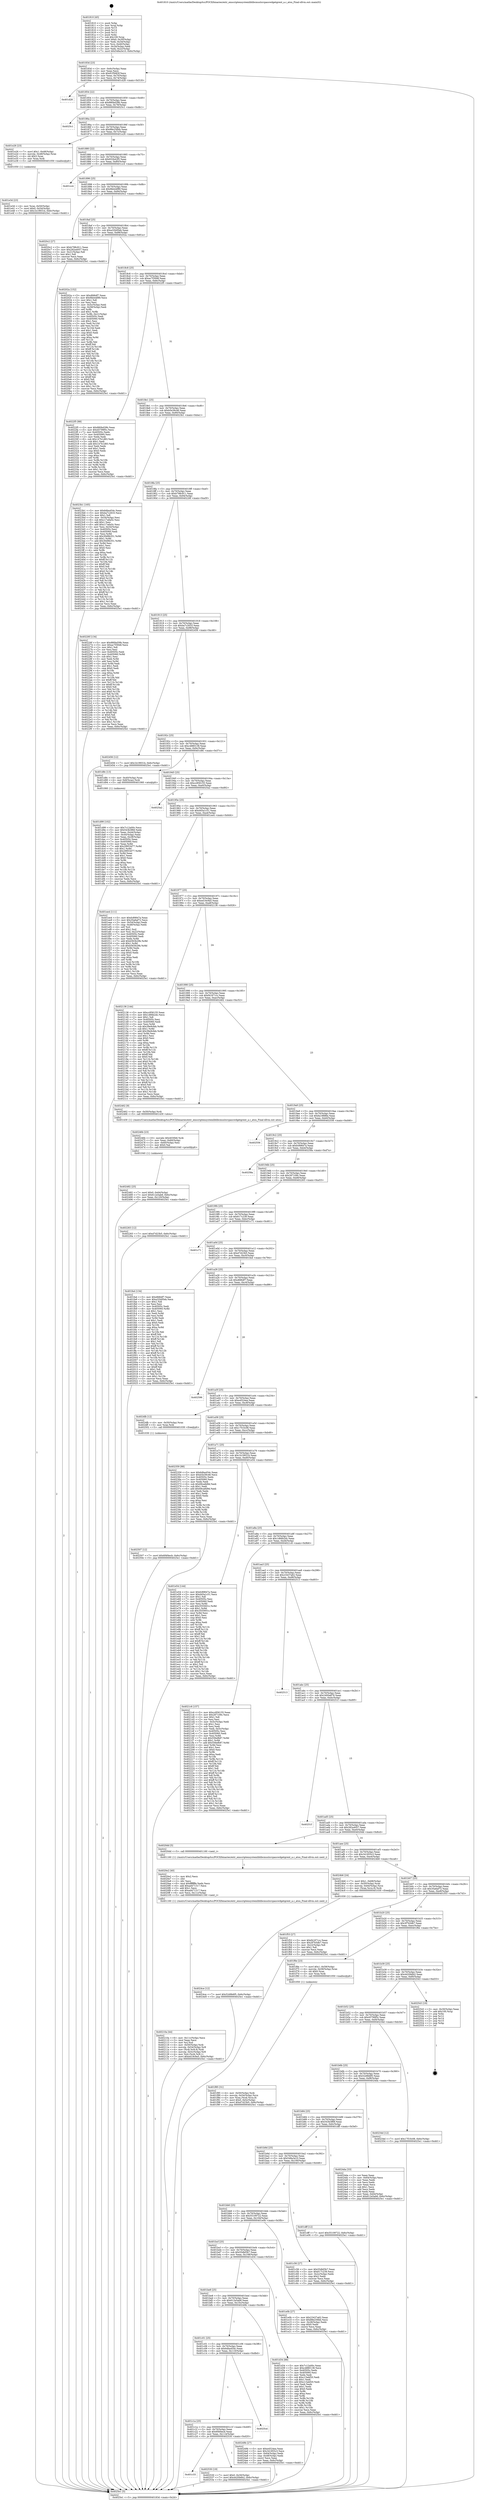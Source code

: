 digraph "0x401810" {
  label = "0x401810 (/mnt/c/Users/mathe/Desktop/tcc/POCII/binaries/extr_emscriptensystemliblibcmuslsrcpasswdgetgrent_a.c_atou_Final-ollvm.out::main(0))"
  labelloc = "t"
  node[shape=record]

  Entry [label="",width=0.3,height=0.3,shape=circle,fillcolor=black,style=filled]
  "0x40183d" [label="{
     0x40183d [23]\l
     | [instrs]\l
     &nbsp;&nbsp;0x40183d \<+3\>: mov -0x6c(%rbp),%eax\l
     &nbsp;&nbsp;0x401840 \<+2\>: mov %eax,%ecx\l
     &nbsp;&nbsp;0x401842 \<+6\>: sub $0x81f5683f,%ecx\l
     &nbsp;&nbsp;0x401848 \<+3\>: mov %eax,-0x70(%rbp)\l
     &nbsp;&nbsp;0x40184b \<+3\>: mov %ecx,-0x74(%rbp)\l
     &nbsp;&nbsp;0x40184e \<+6\>: je 0000000000401d28 \<main+0x518\>\l
  }"]
  "0x401d28" [label="{
     0x401d28\l
  }", style=dashed]
  "0x401854" [label="{
     0x401854 [22]\l
     | [instrs]\l
     &nbsp;&nbsp;0x401854 \<+5\>: jmp 0000000000401859 \<main+0x49\>\l
     &nbsp;&nbsp;0x401859 \<+3\>: mov -0x70(%rbp),%eax\l
     &nbsp;&nbsp;0x40185c \<+5\>: sub $0x880bd39b,%eax\l
     &nbsp;&nbsp;0x401861 \<+3\>: mov %eax,-0x78(%rbp)\l
     &nbsp;&nbsp;0x401864 \<+6\>: je 00000000004025c1 \<main+0xdb1\>\l
  }"]
  Exit [label="",width=0.3,height=0.3,shape=circle,fillcolor=black,style=filled,peripheries=2]
  "0x4025c1" [label="{
     0x4025c1\l
  }", style=dashed]
  "0x40186a" [label="{
     0x40186a [22]\l
     | [instrs]\l
     &nbsp;&nbsp;0x40186a \<+5\>: jmp 000000000040186f \<main+0x5f\>\l
     &nbsp;&nbsp;0x40186f \<+3\>: mov -0x70(%rbp),%eax\l
     &nbsp;&nbsp;0x401872 \<+5\>: sub $0x88e256bb,%eax\l
     &nbsp;&nbsp;0x401877 \<+3\>: mov %eax,-0x7c(%rbp)\l
     &nbsp;&nbsp;0x40187a \<+6\>: je 0000000000401e26 \<main+0x616\>\l
  }"]
  "0x401c33" [label="{
     0x401c33\l
  }", style=dashed]
  "0x401e26" [label="{
     0x401e26 [23]\l
     | [instrs]\l
     &nbsp;&nbsp;0x401e26 \<+7\>: movl $0x1,-0x48(%rbp)\l
     &nbsp;&nbsp;0x401e2d \<+4\>: movslq -0x48(%rbp),%rax\l
     &nbsp;&nbsp;0x401e31 \<+4\>: shl $0x3,%rax\l
     &nbsp;&nbsp;0x401e35 \<+3\>: mov %rax,%rdi\l
     &nbsp;&nbsp;0x401e38 \<+5\>: call 0000000000401050 \<malloc@plt\>\l
     | [calls]\l
     &nbsp;&nbsp;0x401050 \{1\} (unknown)\l
  }"]
  "0x401880" [label="{
     0x401880 [22]\l
     | [instrs]\l
     &nbsp;&nbsp;0x401880 \<+5\>: jmp 0000000000401885 \<main+0x75\>\l
     &nbsp;&nbsp;0x401885 \<+3\>: mov -0x70(%rbp),%eax\l
     &nbsp;&nbsp;0x401888 \<+5\>: sub $0x932b42f5,%eax\l
     &nbsp;&nbsp;0x40188d \<+3\>: mov %eax,-0x80(%rbp)\l
     &nbsp;&nbsp;0x401890 \<+6\>: je 0000000000401cc4 \<main+0x4b4\>\l
  }"]
  "0x402530" [label="{
     0x402530 [19]\l
     | [instrs]\l
     &nbsp;&nbsp;0x402530 \<+7\>: movl $0x0,-0x30(%rbp)\l
     &nbsp;&nbsp;0x402537 \<+7\>: movl $0x4420b6b2,-0x6c(%rbp)\l
     &nbsp;&nbsp;0x40253e \<+5\>: jmp 00000000004025e1 \<main+0xdd1\>\l
  }"]
  "0x401cc4" [label="{
     0x401cc4\l
  }", style=dashed]
  "0x401896" [label="{
     0x401896 [25]\l
     | [instrs]\l
     &nbsp;&nbsp;0x401896 \<+5\>: jmp 000000000040189b \<main+0x8b\>\l
     &nbsp;&nbsp;0x40189b \<+3\>: mov -0x70(%rbp),%eax\l
     &nbsp;&nbsp;0x40189e \<+5\>: sub $0x9bb44f89,%eax\l
     &nbsp;&nbsp;0x4018a3 \<+6\>: mov %eax,-0x84(%rbp)\l
     &nbsp;&nbsp;0x4018a9 \<+6\>: je 00000000004020c2 \<main+0x8b2\>\l
  }"]
  "0x401c1a" [label="{
     0x401c1a [25]\l
     | [instrs]\l
     &nbsp;&nbsp;0x401c1a \<+5\>: jmp 0000000000401c1f \<main+0x40f\>\l
     &nbsp;&nbsp;0x401c1f \<+3\>: mov -0x70(%rbp),%eax\l
     &nbsp;&nbsp;0x401c22 \<+5\>: sub $0x6f4f4ecb,%eax\l
     &nbsp;&nbsp;0x401c27 \<+6\>: mov %eax,-0x114(%rbp)\l
     &nbsp;&nbsp;0x401c2d \<+6\>: je 0000000000402530 \<main+0xd20\>\l
  }"]
  "0x4020c2" [label="{
     0x4020c2 [27]\l
     | [instrs]\l
     &nbsp;&nbsp;0x4020c2 \<+5\>: mov $0xb798c911,%eax\l
     &nbsp;&nbsp;0x4020c7 \<+5\>: mov $0x282a4057,%ecx\l
     &nbsp;&nbsp;0x4020cc \<+3\>: mov -0x21(%rbp),%dl\l
     &nbsp;&nbsp;0x4020cf \<+3\>: test $0x1,%dl\l
     &nbsp;&nbsp;0x4020d2 \<+3\>: cmovne %ecx,%eax\l
     &nbsp;&nbsp;0x4020d5 \<+3\>: mov %eax,-0x6c(%rbp)\l
     &nbsp;&nbsp;0x4020d8 \<+5\>: jmp 00000000004025e1 \<main+0xdd1\>\l
  }"]
  "0x4018af" [label="{
     0x4018af [25]\l
     | [instrs]\l
     &nbsp;&nbsp;0x4018af \<+5\>: jmp 00000000004018b4 \<main+0xa4\>\l
     &nbsp;&nbsp;0x4018b4 \<+3\>: mov -0x70(%rbp),%eax\l
     &nbsp;&nbsp;0x4018b7 \<+5\>: sub $0xa32b95eb,%eax\l
     &nbsp;&nbsp;0x4018bc \<+6\>: mov %eax,-0x88(%rbp)\l
     &nbsp;&nbsp;0x4018c2 \<+6\>: je 000000000040202a \<main+0x81a\>\l
  }"]
  "0x4025cd" [label="{
     0x4025cd\l
  }", style=dashed]
  "0x40202a" [label="{
     0x40202a [152]\l
     | [instrs]\l
     &nbsp;&nbsp;0x40202a \<+5\>: mov $0xdfd6df7,%eax\l
     &nbsp;&nbsp;0x40202f \<+5\>: mov $0x9bb44f89,%ecx\l
     &nbsp;&nbsp;0x402034 \<+2\>: mov $0x1,%dl\l
     &nbsp;&nbsp;0x402036 \<+2\>: xor %esi,%esi\l
     &nbsp;&nbsp;0x402038 \<+3\>: mov -0x5c(%rbp),%edi\l
     &nbsp;&nbsp;0x40203b \<+3\>: cmp -0x58(%rbp),%edi\l
     &nbsp;&nbsp;0x40203e \<+4\>: setl %r8b\l
     &nbsp;&nbsp;0x402042 \<+4\>: and $0x1,%r8b\l
     &nbsp;&nbsp;0x402046 \<+4\>: mov %r8b,-0x21(%rbp)\l
     &nbsp;&nbsp;0x40204a \<+7\>: mov 0x40505c,%edi\l
     &nbsp;&nbsp;0x402051 \<+8\>: mov 0x405060,%r9d\l
     &nbsp;&nbsp;0x402059 \<+3\>: sub $0x1,%esi\l
     &nbsp;&nbsp;0x40205c \<+3\>: mov %edi,%r10d\l
     &nbsp;&nbsp;0x40205f \<+3\>: add %esi,%r10d\l
     &nbsp;&nbsp;0x402062 \<+4\>: imul %r10d,%edi\l
     &nbsp;&nbsp;0x402066 \<+3\>: and $0x1,%edi\l
     &nbsp;&nbsp;0x402069 \<+3\>: cmp $0x0,%edi\l
     &nbsp;&nbsp;0x40206c \<+4\>: sete %r8b\l
     &nbsp;&nbsp;0x402070 \<+4\>: cmp $0xa,%r9d\l
     &nbsp;&nbsp;0x402074 \<+4\>: setl %r11b\l
     &nbsp;&nbsp;0x402078 \<+3\>: mov %r8b,%bl\l
     &nbsp;&nbsp;0x40207b \<+3\>: xor $0xff,%bl\l
     &nbsp;&nbsp;0x40207e \<+3\>: mov %r11b,%r14b\l
     &nbsp;&nbsp;0x402081 \<+4\>: xor $0xff,%r14b\l
     &nbsp;&nbsp;0x402085 \<+3\>: xor $0x0,%dl\l
     &nbsp;&nbsp;0x402088 \<+3\>: mov %bl,%r15b\l
     &nbsp;&nbsp;0x40208b \<+4\>: and $0x0,%r15b\l
     &nbsp;&nbsp;0x40208f \<+3\>: and %dl,%r8b\l
     &nbsp;&nbsp;0x402092 \<+3\>: mov %r14b,%r12b\l
     &nbsp;&nbsp;0x402095 \<+4\>: and $0x0,%r12b\l
     &nbsp;&nbsp;0x402099 \<+3\>: and %dl,%r11b\l
     &nbsp;&nbsp;0x40209c \<+3\>: or %r8b,%r15b\l
     &nbsp;&nbsp;0x40209f \<+3\>: or %r11b,%r12b\l
     &nbsp;&nbsp;0x4020a2 \<+3\>: xor %r12b,%r15b\l
     &nbsp;&nbsp;0x4020a5 \<+3\>: or %r14b,%bl\l
     &nbsp;&nbsp;0x4020a8 \<+3\>: xor $0xff,%bl\l
     &nbsp;&nbsp;0x4020ab \<+3\>: or $0x0,%dl\l
     &nbsp;&nbsp;0x4020ae \<+2\>: and %dl,%bl\l
     &nbsp;&nbsp;0x4020b0 \<+3\>: or %bl,%r15b\l
     &nbsp;&nbsp;0x4020b3 \<+4\>: test $0x1,%r15b\l
     &nbsp;&nbsp;0x4020b7 \<+3\>: cmovne %ecx,%eax\l
     &nbsp;&nbsp;0x4020ba \<+3\>: mov %eax,-0x6c(%rbp)\l
     &nbsp;&nbsp;0x4020bd \<+5\>: jmp 00000000004025e1 \<main+0xdd1\>\l
  }"]
  "0x4018c8" [label="{
     0x4018c8 [25]\l
     | [instrs]\l
     &nbsp;&nbsp;0x4018c8 \<+5\>: jmp 00000000004018cd \<main+0xbd\>\l
     &nbsp;&nbsp;0x4018cd \<+3\>: mov -0x70(%rbp),%eax\l
     &nbsp;&nbsp;0x4018d0 \<+5\>: sub $0xac7f3948,%eax\l
     &nbsp;&nbsp;0x4018d5 \<+6\>: mov %eax,-0x8c(%rbp)\l
     &nbsp;&nbsp;0x4018db \<+6\>: je 00000000004022f5 \<main+0xae5\>\l
  }"]
  "0x402507" [label="{
     0x402507 [12]\l
     | [instrs]\l
     &nbsp;&nbsp;0x402507 \<+7\>: movl $0x6f4f4ecb,-0x6c(%rbp)\l
     &nbsp;&nbsp;0x40250e \<+5\>: jmp 00000000004025e1 \<main+0xdd1\>\l
  }"]
  "0x4022f5" [label="{
     0x4022f5 [88]\l
     | [instrs]\l
     &nbsp;&nbsp;0x4022f5 \<+5\>: mov $0x880bd39b,%eax\l
     &nbsp;&nbsp;0x4022fa \<+5\>: mov $0x45799f5c,%ecx\l
     &nbsp;&nbsp;0x4022ff \<+7\>: mov 0x40505c,%edx\l
     &nbsp;&nbsp;0x402306 \<+7\>: mov 0x405060,%esi\l
     &nbsp;&nbsp;0x40230d \<+2\>: mov %edx,%edi\l
     &nbsp;&nbsp;0x40230f \<+6\>: sub $0x147b1d83,%edi\l
     &nbsp;&nbsp;0x402315 \<+3\>: sub $0x1,%edi\l
     &nbsp;&nbsp;0x402318 \<+6\>: add $0x147b1d83,%edi\l
     &nbsp;&nbsp;0x40231e \<+3\>: imul %edi,%edx\l
     &nbsp;&nbsp;0x402321 \<+3\>: and $0x1,%edx\l
     &nbsp;&nbsp;0x402324 \<+3\>: cmp $0x0,%edx\l
     &nbsp;&nbsp;0x402327 \<+4\>: sete %r8b\l
     &nbsp;&nbsp;0x40232b \<+3\>: cmp $0xa,%esi\l
     &nbsp;&nbsp;0x40232e \<+4\>: setl %r9b\l
     &nbsp;&nbsp;0x402332 \<+3\>: mov %r8b,%r10b\l
     &nbsp;&nbsp;0x402335 \<+3\>: and %r9b,%r10b\l
     &nbsp;&nbsp;0x402338 \<+3\>: xor %r9b,%r8b\l
     &nbsp;&nbsp;0x40233b \<+3\>: or %r8b,%r10b\l
     &nbsp;&nbsp;0x40233e \<+4\>: test $0x1,%r10b\l
     &nbsp;&nbsp;0x402342 \<+3\>: cmovne %ecx,%eax\l
     &nbsp;&nbsp;0x402345 \<+3\>: mov %eax,-0x6c(%rbp)\l
     &nbsp;&nbsp;0x402348 \<+5\>: jmp 00000000004025e1 \<main+0xdd1\>\l
  }"]
  "0x4018e1" [label="{
     0x4018e1 [25]\l
     | [instrs]\l
     &nbsp;&nbsp;0x4018e1 \<+5\>: jmp 00000000004018e6 \<main+0xd6\>\l
     &nbsp;&nbsp;0x4018e6 \<+3\>: mov -0x70(%rbp),%eax\l
     &nbsp;&nbsp;0x4018e9 \<+5\>: sub $0xb5e39c46,%eax\l
     &nbsp;&nbsp;0x4018ee \<+6\>: mov %eax,-0x90(%rbp)\l
     &nbsp;&nbsp;0x4018f4 \<+6\>: je 00000000004023b1 \<main+0xba1\>\l
  }"]
  "0x4024ce" [label="{
     0x4024ce [12]\l
     | [instrs]\l
     &nbsp;&nbsp;0x4024ce \<+7\>: movl $0x52d9b6f5,-0x6c(%rbp)\l
     &nbsp;&nbsp;0x4024d5 \<+5\>: jmp 00000000004025e1 \<main+0xdd1\>\l
  }"]
  "0x4023b1" [label="{
     0x4023b1 [165]\l
     | [instrs]\l
     &nbsp;&nbsp;0x4023b1 \<+5\>: mov $0x6dba454c,%eax\l
     &nbsp;&nbsp;0x4023b6 \<+5\>: mov $0xba7c2633,%ecx\l
     &nbsp;&nbsp;0x4023bb \<+2\>: mov $0x1,%dl\l
     &nbsp;&nbsp;0x4023bd \<+3\>: mov -0x54(%rbp),%esi\l
     &nbsp;&nbsp;0x4023c0 \<+6\>: sub $0xc17a6a5c,%esi\l
     &nbsp;&nbsp;0x4023c6 \<+3\>: add $0x1,%esi\l
     &nbsp;&nbsp;0x4023c9 \<+6\>: add $0xc17a6a5c,%esi\l
     &nbsp;&nbsp;0x4023cf \<+3\>: mov %esi,-0x54(%rbp)\l
     &nbsp;&nbsp;0x4023d2 \<+7\>: mov 0x40505c,%esi\l
     &nbsp;&nbsp;0x4023d9 \<+7\>: mov 0x405060,%edi\l
     &nbsp;&nbsp;0x4023e0 \<+3\>: mov %esi,%r8d\l
     &nbsp;&nbsp;0x4023e3 \<+7\>: sub $0x30d9b351,%r8d\l
     &nbsp;&nbsp;0x4023ea \<+4\>: sub $0x1,%r8d\l
     &nbsp;&nbsp;0x4023ee \<+7\>: add $0x30d9b351,%r8d\l
     &nbsp;&nbsp;0x4023f5 \<+4\>: imul %r8d,%esi\l
     &nbsp;&nbsp;0x4023f9 \<+3\>: and $0x1,%esi\l
     &nbsp;&nbsp;0x4023fc \<+3\>: cmp $0x0,%esi\l
     &nbsp;&nbsp;0x4023ff \<+4\>: sete %r9b\l
     &nbsp;&nbsp;0x402403 \<+3\>: cmp $0xa,%edi\l
     &nbsp;&nbsp;0x402406 \<+4\>: setl %r10b\l
     &nbsp;&nbsp;0x40240a \<+3\>: mov %r9b,%r11b\l
     &nbsp;&nbsp;0x40240d \<+4\>: xor $0xff,%r11b\l
     &nbsp;&nbsp;0x402411 \<+3\>: mov %r10b,%bl\l
     &nbsp;&nbsp;0x402414 \<+3\>: xor $0xff,%bl\l
     &nbsp;&nbsp;0x402417 \<+3\>: xor $0x0,%dl\l
     &nbsp;&nbsp;0x40241a \<+3\>: mov %r11b,%r14b\l
     &nbsp;&nbsp;0x40241d \<+4\>: and $0x0,%r14b\l
     &nbsp;&nbsp;0x402421 \<+3\>: and %dl,%r9b\l
     &nbsp;&nbsp;0x402424 \<+3\>: mov %bl,%r15b\l
     &nbsp;&nbsp;0x402427 \<+4\>: and $0x0,%r15b\l
     &nbsp;&nbsp;0x40242b \<+3\>: and %dl,%r10b\l
     &nbsp;&nbsp;0x40242e \<+3\>: or %r9b,%r14b\l
     &nbsp;&nbsp;0x402431 \<+3\>: or %r10b,%r15b\l
     &nbsp;&nbsp;0x402434 \<+3\>: xor %r15b,%r14b\l
     &nbsp;&nbsp;0x402437 \<+3\>: or %bl,%r11b\l
     &nbsp;&nbsp;0x40243a \<+4\>: xor $0xff,%r11b\l
     &nbsp;&nbsp;0x40243e \<+3\>: or $0x0,%dl\l
     &nbsp;&nbsp;0x402441 \<+3\>: and %dl,%r11b\l
     &nbsp;&nbsp;0x402444 \<+3\>: or %r11b,%r14b\l
     &nbsp;&nbsp;0x402447 \<+4\>: test $0x1,%r14b\l
     &nbsp;&nbsp;0x40244b \<+3\>: cmovne %ecx,%eax\l
     &nbsp;&nbsp;0x40244e \<+3\>: mov %eax,-0x6c(%rbp)\l
     &nbsp;&nbsp;0x402451 \<+5\>: jmp 00000000004025e1 \<main+0xdd1\>\l
  }"]
  "0x4018fa" [label="{
     0x4018fa [25]\l
     | [instrs]\l
     &nbsp;&nbsp;0x4018fa \<+5\>: jmp 00000000004018ff \<main+0xef\>\l
     &nbsp;&nbsp;0x4018ff \<+3\>: mov -0x70(%rbp),%eax\l
     &nbsp;&nbsp;0x401902 \<+5\>: sub $0xb798c911,%eax\l
     &nbsp;&nbsp;0x401907 \<+6\>: mov %eax,-0x94(%rbp)\l
     &nbsp;&nbsp;0x40190d \<+6\>: je 000000000040226f \<main+0xa5f\>\l
  }"]
  "0x401c01" [label="{
     0x401c01 [25]\l
     | [instrs]\l
     &nbsp;&nbsp;0x401c01 \<+5\>: jmp 0000000000401c06 \<main+0x3f6\>\l
     &nbsp;&nbsp;0x401c06 \<+3\>: mov -0x70(%rbp),%eax\l
     &nbsp;&nbsp;0x401c09 \<+5\>: sub $0x6dba454c,%eax\l
     &nbsp;&nbsp;0x401c0e \<+6\>: mov %eax,-0x110(%rbp)\l
     &nbsp;&nbsp;0x401c14 \<+6\>: je 00000000004025cd \<main+0xdbd\>\l
  }"]
  "0x40226f" [label="{
     0x40226f [134]\l
     | [instrs]\l
     &nbsp;&nbsp;0x40226f \<+5\>: mov $0x880bd39b,%eax\l
     &nbsp;&nbsp;0x402274 \<+5\>: mov $0xac7f3948,%ecx\l
     &nbsp;&nbsp;0x402279 \<+2\>: mov $0x1,%dl\l
     &nbsp;&nbsp;0x40227b \<+2\>: xor %esi,%esi\l
     &nbsp;&nbsp;0x40227d \<+7\>: mov 0x40505c,%edi\l
     &nbsp;&nbsp;0x402284 \<+8\>: mov 0x405060,%r8d\l
     &nbsp;&nbsp;0x40228c \<+3\>: sub $0x1,%esi\l
     &nbsp;&nbsp;0x40228f \<+3\>: mov %edi,%r9d\l
     &nbsp;&nbsp;0x402292 \<+3\>: add %esi,%r9d\l
     &nbsp;&nbsp;0x402295 \<+4\>: imul %r9d,%edi\l
     &nbsp;&nbsp;0x402299 \<+3\>: and $0x1,%edi\l
     &nbsp;&nbsp;0x40229c \<+3\>: cmp $0x0,%edi\l
     &nbsp;&nbsp;0x40229f \<+4\>: sete %r10b\l
     &nbsp;&nbsp;0x4022a3 \<+4\>: cmp $0xa,%r8d\l
     &nbsp;&nbsp;0x4022a7 \<+4\>: setl %r11b\l
     &nbsp;&nbsp;0x4022ab \<+3\>: mov %r10b,%bl\l
     &nbsp;&nbsp;0x4022ae \<+3\>: xor $0xff,%bl\l
     &nbsp;&nbsp;0x4022b1 \<+3\>: mov %r11b,%r14b\l
     &nbsp;&nbsp;0x4022b4 \<+4\>: xor $0xff,%r14b\l
     &nbsp;&nbsp;0x4022b8 \<+3\>: xor $0x0,%dl\l
     &nbsp;&nbsp;0x4022bb \<+3\>: mov %bl,%r15b\l
     &nbsp;&nbsp;0x4022be \<+4\>: and $0x0,%r15b\l
     &nbsp;&nbsp;0x4022c2 \<+3\>: and %dl,%r10b\l
     &nbsp;&nbsp;0x4022c5 \<+3\>: mov %r14b,%r12b\l
     &nbsp;&nbsp;0x4022c8 \<+4\>: and $0x0,%r12b\l
     &nbsp;&nbsp;0x4022cc \<+3\>: and %dl,%r11b\l
     &nbsp;&nbsp;0x4022cf \<+3\>: or %r10b,%r15b\l
     &nbsp;&nbsp;0x4022d2 \<+3\>: or %r11b,%r12b\l
     &nbsp;&nbsp;0x4022d5 \<+3\>: xor %r12b,%r15b\l
     &nbsp;&nbsp;0x4022d8 \<+3\>: or %r14b,%bl\l
     &nbsp;&nbsp;0x4022db \<+3\>: xor $0xff,%bl\l
     &nbsp;&nbsp;0x4022de \<+3\>: or $0x0,%dl\l
     &nbsp;&nbsp;0x4022e1 \<+2\>: and %dl,%bl\l
     &nbsp;&nbsp;0x4022e3 \<+3\>: or %bl,%r15b\l
     &nbsp;&nbsp;0x4022e6 \<+4\>: test $0x1,%r15b\l
     &nbsp;&nbsp;0x4022ea \<+3\>: cmovne %ecx,%eax\l
     &nbsp;&nbsp;0x4022ed \<+3\>: mov %eax,-0x6c(%rbp)\l
     &nbsp;&nbsp;0x4022f0 \<+5\>: jmp 00000000004025e1 \<main+0xdd1\>\l
  }"]
  "0x401913" [label="{
     0x401913 [25]\l
     | [instrs]\l
     &nbsp;&nbsp;0x401913 \<+5\>: jmp 0000000000401918 \<main+0x108\>\l
     &nbsp;&nbsp;0x401918 \<+3\>: mov -0x70(%rbp),%eax\l
     &nbsp;&nbsp;0x40191b \<+5\>: sub $0xba7c2633,%eax\l
     &nbsp;&nbsp;0x401920 \<+6\>: mov %eax,-0x98(%rbp)\l
     &nbsp;&nbsp;0x401926 \<+6\>: je 0000000000402456 \<main+0xc46\>\l
  }"]
  "0x40249b" [label="{
     0x40249b [27]\l
     | [instrs]\l
     &nbsp;&nbsp;0x40249b \<+5\>: mov $0xe4524ea,%eax\l
     &nbsp;&nbsp;0x4024a0 \<+5\>: mov $0x341855c3,%ecx\l
     &nbsp;&nbsp;0x4024a5 \<+3\>: mov -0x64(%rbp),%edx\l
     &nbsp;&nbsp;0x4024a8 \<+3\>: cmp -0x48(%rbp),%edx\l
     &nbsp;&nbsp;0x4024ab \<+3\>: cmovl %ecx,%eax\l
     &nbsp;&nbsp;0x4024ae \<+3\>: mov %eax,-0x6c(%rbp)\l
     &nbsp;&nbsp;0x4024b1 \<+5\>: jmp 00000000004025e1 \<main+0xdd1\>\l
  }"]
  "0x402456" [label="{
     0x402456 [12]\l
     | [instrs]\l
     &nbsp;&nbsp;0x402456 \<+7\>: movl $0x1b19931b,-0x6c(%rbp)\l
     &nbsp;&nbsp;0x40245d \<+5\>: jmp 00000000004025e1 \<main+0xdd1\>\l
  }"]
  "0x40192c" [label="{
     0x40192c [25]\l
     | [instrs]\l
     &nbsp;&nbsp;0x40192c \<+5\>: jmp 0000000000401931 \<main+0x121\>\l
     &nbsp;&nbsp;0x401931 \<+3\>: mov -0x70(%rbp),%eax\l
     &nbsp;&nbsp;0x401934 \<+5\>: sub $0xc4880138,%eax\l
     &nbsp;&nbsp;0x401939 \<+6\>: mov %eax,-0x9c(%rbp)\l
     &nbsp;&nbsp;0x40193f \<+6\>: je 0000000000401d8c \<main+0x57c\>\l
  }"]
  "0x402482" [label="{
     0x402482 [25]\l
     | [instrs]\l
     &nbsp;&nbsp;0x402482 \<+7\>: movl $0x0,-0x64(%rbp)\l
     &nbsp;&nbsp;0x402489 \<+7\>: movl $0x612e5ab8,-0x6c(%rbp)\l
     &nbsp;&nbsp;0x402490 \<+6\>: mov %eax,-0x120(%rbp)\l
     &nbsp;&nbsp;0x402496 \<+5\>: jmp 00000000004025e1 \<main+0xdd1\>\l
  }"]
  "0x401d8c" [label="{
     0x401d8c [13]\l
     | [instrs]\l
     &nbsp;&nbsp;0x401d8c \<+4\>: mov -0x40(%rbp),%rax\l
     &nbsp;&nbsp;0x401d90 \<+4\>: mov 0x8(%rax),%rdi\l
     &nbsp;&nbsp;0x401d94 \<+5\>: call 0000000000401060 \<atoi@plt\>\l
     | [calls]\l
     &nbsp;&nbsp;0x401060 \{1\} (unknown)\l
  }"]
  "0x401945" [label="{
     0x401945 [25]\l
     | [instrs]\l
     &nbsp;&nbsp;0x401945 \<+5\>: jmp 000000000040194a \<main+0x13a\>\l
     &nbsp;&nbsp;0x40194a \<+3\>: mov -0x70(%rbp),%eax\l
     &nbsp;&nbsp;0x40194d \<+5\>: sub $0xcc856155,%eax\l
     &nbsp;&nbsp;0x401952 \<+6\>: mov %eax,-0xa0(%rbp)\l
     &nbsp;&nbsp;0x401958 \<+6\>: je 00000000004025a2 \<main+0xd92\>\l
  }"]
  "0x40246b" [label="{
     0x40246b [23]\l
     | [instrs]\l
     &nbsp;&nbsp;0x40246b \<+10\>: movabs $0x4030b6,%rdi\l
     &nbsp;&nbsp;0x402475 \<+3\>: mov %eax,-0x60(%rbp)\l
     &nbsp;&nbsp;0x402478 \<+3\>: mov -0x60(%rbp),%esi\l
     &nbsp;&nbsp;0x40247b \<+2\>: mov $0x0,%al\l
     &nbsp;&nbsp;0x40247d \<+5\>: call 0000000000401040 \<printf@plt\>\l
     | [calls]\l
     &nbsp;&nbsp;0x401040 \{1\} (unknown)\l
  }"]
  "0x4025a2" [label="{
     0x4025a2\l
  }", style=dashed]
  "0x40195e" [label="{
     0x40195e [25]\l
     | [instrs]\l
     &nbsp;&nbsp;0x40195e \<+5\>: jmp 0000000000401963 \<main+0x153\>\l
     &nbsp;&nbsp;0x401963 \<+3\>: mov -0x70(%rbp),%eax\l
     &nbsp;&nbsp;0x401966 \<+5\>: sub $0xd45a1c51,%eax\l
     &nbsp;&nbsp;0x40196b \<+6\>: mov %eax,-0xa4(%rbp)\l
     &nbsp;&nbsp;0x401971 \<+6\>: je 0000000000401ee4 \<main+0x6d4\>\l
  }"]
  "0x40210a" [label="{
     0x40210a [44]\l
     | [instrs]\l
     &nbsp;&nbsp;0x40210a \<+6\>: mov -0x11c(%rbp),%ecx\l
     &nbsp;&nbsp;0x402110 \<+3\>: imul %eax,%ecx\l
     &nbsp;&nbsp;0x402113 \<+3\>: mov %cl,%sil\l
     &nbsp;&nbsp;0x402116 \<+4\>: mov -0x50(%rbp),%rdi\l
     &nbsp;&nbsp;0x40211a \<+4\>: movslq -0x54(%rbp),%r8\l
     &nbsp;&nbsp;0x40211e \<+4\>: mov (%rdi,%r8,8),%rdi\l
     &nbsp;&nbsp;0x402122 \<+4\>: movslq -0x5c(%rbp),%r8\l
     &nbsp;&nbsp;0x402126 \<+4\>: mov %sil,(%rdi,%r8,1)\l
     &nbsp;&nbsp;0x40212a \<+7\>: movl $0xed19c9a5,-0x6c(%rbp)\l
     &nbsp;&nbsp;0x402131 \<+5\>: jmp 00000000004025e1 \<main+0xdd1\>\l
  }"]
  "0x401ee4" [label="{
     0x401ee4 [111]\l
     | [instrs]\l
     &nbsp;&nbsp;0x401ee4 \<+5\>: mov $0xfc89847a,%eax\l
     &nbsp;&nbsp;0x401ee9 \<+5\>: mov $0x35a6af72,%ecx\l
     &nbsp;&nbsp;0x401eee \<+3\>: mov -0x54(%rbp),%edx\l
     &nbsp;&nbsp;0x401ef1 \<+3\>: cmp -0x48(%rbp),%edx\l
     &nbsp;&nbsp;0x401ef4 \<+4\>: setl %sil\l
     &nbsp;&nbsp;0x401ef8 \<+4\>: and $0x1,%sil\l
     &nbsp;&nbsp;0x401efc \<+4\>: mov %sil,-0x22(%rbp)\l
     &nbsp;&nbsp;0x401f00 \<+7\>: mov 0x40505c,%edx\l
     &nbsp;&nbsp;0x401f07 \<+7\>: mov 0x405060,%edi\l
     &nbsp;&nbsp;0x401f0e \<+3\>: mov %edx,%r8d\l
     &nbsp;&nbsp;0x401f11 \<+7\>: add $0xb563b29b,%r8d\l
     &nbsp;&nbsp;0x401f18 \<+4\>: sub $0x1,%r8d\l
     &nbsp;&nbsp;0x401f1c \<+7\>: sub $0xb563b29b,%r8d\l
     &nbsp;&nbsp;0x401f23 \<+4\>: imul %r8d,%edx\l
     &nbsp;&nbsp;0x401f27 \<+3\>: and $0x1,%edx\l
     &nbsp;&nbsp;0x401f2a \<+3\>: cmp $0x0,%edx\l
     &nbsp;&nbsp;0x401f2d \<+4\>: sete %sil\l
     &nbsp;&nbsp;0x401f31 \<+3\>: cmp $0xa,%edi\l
     &nbsp;&nbsp;0x401f34 \<+4\>: setl %r9b\l
     &nbsp;&nbsp;0x401f38 \<+3\>: mov %sil,%r10b\l
     &nbsp;&nbsp;0x401f3b \<+3\>: and %r9b,%r10b\l
     &nbsp;&nbsp;0x401f3e \<+3\>: xor %r9b,%sil\l
     &nbsp;&nbsp;0x401f41 \<+3\>: or %sil,%r10b\l
     &nbsp;&nbsp;0x401f44 \<+4\>: test $0x1,%r10b\l
     &nbsp;&nbsp;0x401f48 \<+3\>: cmovne %ecx,%eax\l
     &nbsp;&nbsp;0x401f4b \<+3\>: mov %eax,-0x6c(%rbp)\l
     &nbsp;&nbsp;0x401f4e \<+5\>: jmp 00000000004025e1 \<main+0xdd1\>\l
  }"]
  "0x401977" [label="{
     0x401977 [25]\l
     | [instrs]\l
     &nbsp;&nbsp;0x401977 \<+5\>: jmp 000000000040197c \<main+0x16c\>\l
     &nbsp;&nbsp;0x40197c \<+3\>: mov -0x70(%rbp),%eax\l
     &nbsp;&nbsp;0x40197f \<+5\>: sub $0xed19c9a5,%eax\l
     &nbsp;&nbsp;0x401984 \<+6\>: mov %eax,-0xa8(%rbp)\l
     &nbsp;&nbsp;0x40198a \<+6\>: je 0000000000402136 \<main+0x926\>\l
  }"]
  "0x4020e2" [label="{
     0x4020e2 [40]\l
     | [instrs]\l
     &nbsp;&nbsp;0x4020e2 \<+5\>: mov $0x2,%ecx\l
     &nbsp;&nbsp;0x4020e7 \<+1\>: cltd\l
     &nbsp;&nbsp;0x4020e8 \<+2\>: idiv %ecx\l
     &nbsp;&nbsp;0x4020ea \<+6\>: imul $0xfffffffe,%edx,%ecx\l
     &nbsp;&nbsp;0x4020f0 \<+6\>: add $0xad471317,%ecx\l
     &nbsp;&nbsp;0x4020f6 \<+3\>: add $0x1,%ecx\l
     &nbsp;&nbsp;0x4020f9 \<+6\>: sub $0xad471317,%ecx\l
     &nbsp;&nbsp;0x4020ff \<+6\>: mov %ecx,-0x11c(%rbp)\l
     &nbsp;&nbsp;0x402105 \<+5\>: call 0000000000401160 \<next_i\>\l
     | [calls]\l
     &nbsp;&nbsp;0x401160 \{1\} (/mnt/c/Users/mathe/Desktop/tcc/POCII/binaries/extr_emscriptensystemliblibcmuslsrcpasswdgetgrent_a.c_atou_Final-ollvm.out::next_i)\l
  }"]
  "0x402136" [label="{
     0x402136 [144]\l
     | [instrs]\l
     &nbsp;&nbsp;0x402136 \<+5\>: mov $0xcc856155,%eax\l
     &nbsp;&nbsp;0x40213b \<+5\>: mov $0x1d66b2dc,%ecx\l
     &nbsp;&nbsp;0x402140 \<+2\>: mov $0x1,%dl\l
     &nbsp;&nbsp;0x402142 \<+7\>: mov 0x40505c,%esi\l
     &nbsp;&nbsp;0x402149 \<+7\>: mov 0x405060,%edi\l
     &nbsp;&nbsp;0x402150 \<+3\>: mov %esi,%r8d\l
     &nbsp;&nbsp;0x402153 \<+7\>: sub $0x39e9cfeb,%r8d\l
     &nbsp;&nbsp;0x40215a \<+4\>: sub $0x1,%r8d\l
     &nbsp;&nbsp;0x40215e \<+7\>: add $0x39e9cfeb,%r8d\l
     &nbsp;&nbsp;0x402165 \<+4\>: imul %r8d,%esi\l
     &nbsp;&nbsp;0x402169 \<+3\>: and $0x1,%esi\l
     &nbsp;&nbsp;0x40216c \<+3\>: cmp $0x0,%esi\l
     &nbsp;&nbsp;0x40216f \<+4\>: sete %r9b\l
     &nbsp;&nbsp;0x402173 \<+3\>: cmp $0xa,%edi\l
     &nbsp;&nbsp;0x402176 \<+4\>: setl %r10b\l
     &nbsp;&nbsp;0x40217a \<+3\>: mov %r9b,%r11b\l
     &nbsp;&nbsp;0x40217d \<+4\>: xor $0xff,%r11b\l
     &nbsp;&nbsp;0x402181 \<+3\>: mov %r10b,%bl\l
     &nbsp;&nbsp;0x402184 \<+3\>: xor $0xff,%bl\l
     &nbsp;&nbsp;0x402187 \<+3\>: xor $0x0,%dl\l
     &nbsp;&nbsp;0x40218a \<+3\>: mov %r11b,%r14b\l
     &nbsp;&nbsp;0x40218d \<+4\>: and $0x0,%r14b\l
     &nbsp;&nbsp;0x402191 \<+3\>: and %dl,%r9b\l
     &nbsp;&nbsp;0x402194 \<+3\>: mov %bl,%r15b\l
     &nbsp;&nbsp;0x402197 \<+4\>: and $0x0,%r15b\l
     &nbsp;&nbsp;0x40219b \<+3\>: and %dl,%r10b\l
     &nbsp;&nbsp;0x40219e \<+3\>: or %r9b,%r14b\l
     &nbsp;&nbsp;0x4021a1 \<+3\>: or %r10b,%r15b\l
     &nbsp;&nbsp;0x4021a4 \<+3\>: xor %r15b,%r14b\l
     &nbsp;&nbsp;0x4021a7 \<+3\>: or %bl,%r11b\l
     &nbsp;&nbsp;0x4021aa \<+4\>: xor $0xff,%r11b\l
     &nbsp;&nbsp;0x4021ae \<+3\>: or $0x0,%dl\l
     &nbsp;&nbsp;0x4021b1 \<+3\>: and %dl,%r11b\l
     &nbsp;&nbsp;0x4021b4 \<+3\>: or %r11b,%r14b\l
     &nbsp;&nbsp;0x4021b7 \<+4\>: test $0x1,%r14b\l
     &nbsp;&nbsp;0x4021bb \<+3\>: cmovne %ecx,%eax\l
     &nbsp;&nbsp;0x4021be \<+3\>: mov %eax,-0x6c(%rbp)\l
     &nbsp;&nbsp;0x4021c1 \<+5\>: jmp 00000000004025e1 \<main+0xdd1\>\l
  }"]
  "0x401990" [label="{
     0x401990 [25]\l
     | [instrs]\l
     &nbsp;&nbsp;0x401990 \<+5\>: jmp 0000000000401995 \<main+0x185\>\l
     &nbsp;&nbsp;0x401995 \<+3\>: mov -0x70(%rbp),%eax\l
     &nbsp;&nbsp;0x401998 \<+5\>: sub $0xf41871cc,%eax\l
     &nbsp;&nbsp;0x40199d \<+6\>: mov %eax,-0xac(%rbp)\l
     &nbsp;&nbsp;0x4019a3 \<+6\>: je 0000000000402462 \<main+0xc52\>\l
  }"]
  "0x401f85" [label="{
     0x401f85 [31]\l
     | [instrs]\l
     &nbsp;&nbsp;0x401f85 \<+4\>: mov -0x50(%rbp),%rdi\l
     &nbsp;&nbsp;0x401f89 \<+4\>: movslq -0x54(%rbp),%rcx\l
     &nbsp;&nbsp;0x401f8d \<+4\>: mov %rax,(%rdi,%rcx,8)\l
     &nbsp;&nbsp;0x401f91 \<+7\>: movl $0x0,-0x5c(%rbp)\l
     &nbsp;&nbsp;0x401f98 \<+7\>: movl $0xd7d23b5,-0x6c(%rbp)\l
     &nbsp;&nbsp;0x401f9f \<+5\>: jmp 00000000004025e1 \<main+0xdd1\>\l
  }"]
  "0x402462" [label="{
     0x402462 [9]\l
     | [instrs]\l
     &nbsp;&nbsp;0x402462 \<+4\>: mov -0x50(%rbp),%rdi\l
     &nbsp;&nbsp;0x402466 \<+5\>: call 0000000000401430 \<atou\>\l
     | [calls]\l
     &nbsp;&nbsp;0x401430 \{1\} (/mnt/c/Users/mathe/Desktop/tcc/POCII/binaries/extr_emscriptensystemliblibcmuslsrcpasswdgetgrent_a.c_atou_Final-ollvm.out::atou)\l
  }"]
  "0x4019a9" [label="{
     0x4019a9 [25]\l
     | [instrs]\l
     &nbsp;&nbsp;0x4019a9 \<+5\>: jmp 00000000004019ae \<main+0x19e\>\l
     &nbsp;&nbsp;0x4019ae \<+3\>: mov -0x70(%rbp),%eax\l
     &nbsp;&nbsp;0x4019b1 \<+5\>: sub $0xfa19886e,%eax\l
     &nbsp;&nbsp;0x4019b6 \<+6\>: mov %eax,-0xb0(%rbp)\l
     &nbsp;&nbsp;0x4019bc \<+6\>: je 0000000000402556 \<main+0xd46\>\l
  }"]
  "0x401e3d" [label="{
     0x401e3d [23]\l
     | [instrs]\l
     &nbsp;&nbsp;0x401e3d \<+4\>: mov %rax,-0x50(%rbp)\l
     &nbsp;&nbsp;0x401e41 \<+7\>: movl $0x0,-0x54(%rbp)\l
     &nbsp;&nbsp;0x401e48 \<+7\>: movl $0x1b19931b,-0x6c(%rbp)\l
     &nbsp;&nbsp;0x401e4f \<+5\>: jmp 00000000004025e1 \<main+0xdd1\>\l
  }"]
  "0x402556" [label="{
     0x402556\l
  }", style=dashed]
  "0x4019c2" [label="{
     0x4019c2 [25]\l
     | [instrs]\l
     &nbsp;&nbsp;0x4019c2 \<+5\>: jmp 00000000004019c7 \<main+0x1b7\>\l
     &nbsp;&nbsp;0x4019c7 \<+3\>: mov -0x70(%rbp),%eax\l
     &nbsp;&nbsp;0x4019ca \<+5\>: sub $0xfc89847a,%eax\l
     &nbsp;&nbsp;0x4019cf \<+6\>: mov %eax,-0xb4(%rbp)\l
     &nbsp;&nbsp;0x4019d5 \<+6\>: je 000000000040258a \<main+0xd7a\>\l
  }"]
  "0x401d99" [label="{
     0x401d99 [102]\l
     | [instrs]\l
     &nbsp;&nbsp;0x401d99 \<+5\>: mov $0x7c12a00c,%ecx\l
     &nbsp;&nbsp;0x401d9e \<+5\>: mov $0x543b3f68,%edx\l
     &nbsp;&nbsp;0x401da3 \<+3\>: mov %eax,-0x44(%rbp)\l
     &nbsp;&nbsp;0x401da6 \<+3\>: mov -0x44(%rbp),%eax\l
     &nbsp;&nbsp;0x401da9 \<+3\>: mov %eax,-0x28(%rbp)\l
     &nbsp;&nbsp;0x401dac \<+7\>: mov 0x40505c,%eax\l
     &nbsp;&nbsp;0x401db3 \<+7\>: mov 0x405060,%esi\l
     &nbsp;&nbsp;0x401dba \<+3\>: mov %eax,%r8d\l
     &nbsp;&nbsp;0x401dbd \<+7\>: add $0x29953d77,%r8d\l
     &nbsp;&nbsp;0x401dc4 \<+4\>: sub $0x1,%r8d\l
     &nbsp;&nbsp;0x401dc8 \<+7\>: sub $0x29953d77,%r8d\l
     &nbsp;&nbsp;0x401dcf \<+4\>: imul %r8d,%eax\l
     &nbsp;&nbsp;0x401dd3 \<+3\>: and $0x1,%eax\l
     &nbsp;&nbsp;0x401dd6 \<+3\>: cmp $0x0,%eax\l
     &nbsp;&nbsp;0x401dd9 \<+4\>: sete %r9b\l
     &nbsp;&nbsp;0x401ddd \<+3\>: cmp $0xa,%esi\l
     &nbsp;&nbsp;0x401de0 \<+4\>: setl %r10b\l
     &nbsp;&nbsp;0x401de4 \<+3\>: mov %r9b,%r11b\l
     &nbsp;&nbsp;0x401de7 \<+3\>: and %r10b,%r11b\l
     &nbsp;&nbsp;0x401dea \<+3\>: xor %r10b,%r9b\l
     &nbsp;&nbsp;0x401ded \<+3\>: or %r9b,%r11b\l
     &nbsp;&nbsp;0x401df0 \<+4\>: test $0x1,%r11b\l
     &nbsp;&nbsp;0x401df4 \<+3\>: cmovne %edx,%ecx\l
     &nbsp;&nbsp;0x401df7 \<+3\>: mov %ecx,-0x6c(%rbp)\l
     &nbsp;&nbsp;0x401dfa \<+5\>: jmp 00000000004025e1 \<main+0xdd1\>\l
  }"]
  "0x40258a" [label="{
     0x40258a\l
  }", style=dashed]
  "0x4019db" [label="{
     0x4019db [25]\l
     | [instrs]\l
     &nbsp;&nbsp;0x4019db \<+5\>: jmp 00000000004019e0 \<main+0x1d0\>\l
     &nbsp;&nbsp;0x4019e0 \<+3\>: mov -0x70(%rbp),%eax\l
     &nbsp;&nbsp;0x4019e3 \<+5\>: sub $0x287109c,%eax\l
     &nbsp;&nbsp;0x4019e8 \<+6\>: mov %eax,-0xb8(%rbp)\l
     &nbsp;&nbsp;0x4019ee \<+6\>: je 0000000000402263 \<main+0xa53\>\l
  }"]
  "0x401be8" [label="{
     0x401be8 [25]\l
     | [instrs]\l
     &nbsp;&nbsp;0x401be8 \<+5\>: jmp 0000000000401bed \<main+0x3dd\>\l
     &nbsp;&nbsp;0x401bed \<+3\>: mov -0x70(%rbp),%eax\l
     &nbsp;&nbsp;0x401bf0 \<+5\>: sub $0x612e5ab8,%eax\l
     &nbsp;&nbsp;0x401bf5 \<+6\>: mov %eax,-0x10c(%rbp)\l
     &nbsp;&nbsp;0x401bfb \<+6\>: je 000000000040249b \<main+0xc8b\>\l
  }"]
  "0x402263" [label="{
     0x402263 [12]\l
     | [instrs]\l
     &nbsp;&nbsp;0x402263 \<+7\>: movl $0xd7d23b5,-0x6c(%rbp)\l
     &nbsp;&nbsp;0x40226a \<+5\>: jmp 00000000004025e1 \<main+0xdd1\>\l
  }"]
  "0x4019f4" [label="{
     0x4019f4 [25]\l
     | [instrs]\l
     &nbsp;&nbsp;0x4019f4 \<+5\>: jmp 00000000004019f9 \<main+0x1e9\>\l
     &nbsp;&nbsp;0x4019f9 \<+3\>: mov -0x70(%rbp),%eax\l
     &nbsp;&nbsp;0x4019fc \<+5\>: sub $0x617c239,%eax\l
     &nbsp;&nbsp;0x401a01 \<+6\>: mov %eax,-0xbc(%rbp)\l
     &nbsp;&nbsp;0x401a07 \<+6\>: je 0000000000401c71 \<main+0x461\>\l
  }"]
  "0x401d34" [label="{
     0x401d34 [88]\l
     | [instrs]\l
     &nbsp;&nbsp;0x401d34 \<+5\>: mov $0x7c12a00c,%eax\l
     &nbsp;&nbsp;0x401d39 \<+5\>: mov $0xc4880138,%ecx\l
     &nbsp;&nbsp;0x401d3e \<+7\>: mov 0x40505c,%edx\l
     &nbsp;&nbsp;0x401d45 \<+7\>: mov 0x405060,%esi\l
     &nbsp;&nbsp;0x401d4c \<+2\>: mov %edx,%edi\l
     &nbsp;&nbsp;0x401d4e \<+6\>: sub $0xc13abf20,%edi\l
     &nbsp;&nbsp;0x401d54 \<+3\>: sub $0x1,%edi\l
     &nbsp;&nbsp;0x401d57 \<+6\>: add $0xc13abf20,%edi\l
     &nbsp;&nbsp;0x401d5d \<+3\>: imul %edi,%edx\l
     &nbsp;&nbsp;0x401d60 \<+3\>: and $0x1,%edx\l
     &nbsp;&nbsp;0x401d63 \<+3\>: cmp $0x0,%edx\l
     &nbsp;&nbsp;0x401d66 \<+4\>: sete %r8b\l
     &nbsp;&nbsp;0x401d6a \<+3\>: cmp $0xa,%esi\l
     &nbsp;&nbsp;0x401d6d \<+4\>: setl %r9b\l
     &nbsp;&nbsp;0x401d71 \<+3\>: mov %r8b,%r10b\l
     &nbsp;&nbsp;0x401d74 \<+3\>: and %r9b,%r10b\l
     &nbsp;&nbsp;0x401d77 \<+3\>: xor %r9b,%r8b\l
     &nbsp;&nbsp;0x401d7a \<+3\>: or %r8b,%r10b\l
     &nbsp;&nbsp;0x401d7d \<+4\>: test $0x1,%r10b\l
     &nbsp;&nbsp;0x401d81 \<+3\>: cmovne %ecx,%eax\l
     &nbsp;&nbsp;0x401d84 \<+3\>: mov %eax,-0x6c(%rbp)\l
     &nbsp;&nbsp;0x401d87 \<+5\>: jmp 00000000004025e1 \<main+0xdd1\>\l
  }"]
  "0x401c71" [label="{
     0x401c71\l
  }", style=dashed]
  "0x401a0d" [label="{
     0x401a0d [25]\l
     | [instrs]\l
     &nbsp;&nbsp;0x401a0d \<+5\>: jmp 0000000000401a12 \<main+0x202\>\l
     &nbsp;&nbsp;0x401a12 \<+3\>: mov -0x70(%rbp),%eax\l
     &nbsp;&nbsp;0x401a15 \<+5\>: sub $0xd7d23b5,%eax\l
     &nbsp;&nbsp;0x401a1a \<+6\>: mov %eax,-0xc0(%rbp)\l
     &nbsp;&nbsp;0x401a20 \<+6\>: je 0000000000401fa4 \<main+0x794\>\l
  }"]
  "0x401bcf" [label="{
     0x401bcf [25]\l
     | [instrs]\l
     &nbsp;&nbsp;0x401bcf \<+5\>: jmp 0000000000401bd4 \<main+0x3c4\>\l
     &nbsp;&nbsp;0x401bd4 \<+3\>: mov -0x70(%rbp),%eax\l
     &nbsp;&nbsp;0x401bd7 \<+5\>: sub $0x55dbf3b7,%eax\l
     &nbsp;&nbsp;0x401bdc \<+6\>: mov %eax,-0x108(%rbp)\l
     &nbsp;&nbsp;0x401be2 \<+6\>: je 0000000000401d34 \<main+0x524\>\l
  }"]
  "0x401fa4" [label="{
     0x401fa4 [134]\l
     | [instrs]\l
     &nbsp;&nbsp;0x401fa4 \<+5\>: mov $0xdfd6df7,%eax\l
     &nbsp;&nbsp;0x401fa9 \<+5\>: mov $0xa32b95eb,%ecx\l
     &nbsp;&nbsp;0x401fae \<+2\>: mov $0x1,%dl\l
     &nbsp;&nbsp;0x401fb0 \<+2\>: xor %esi,%esi\l
     &nbsp;&nbsp;0x401fb2 \<+7\>: mov 0x40505c,%edi\l
     &nbsp;&nbsp;0x401fb9 \<+8\>: mov 0x405060,%r8d\l
     &nbsp;&nbsp;0x401fc1 \<+3\>: sub $0x1,%esi\l
     &nbsp;&nbsp;0x401fc4 \<+3\>: mov %edi,%r9d\l
     &nbsp;&nbsp;0x401fc7 \<+3\>: add %esi,%r9d\l
     &nbsp;&nbsp;0x401fca \<+4\>: imul %r9d,%edi\l
     &nbsp;&nbsp;0x401fce \<+3\>: and $0x1,%edi\l
     &nbsp;&nbsp;0x401fd1 \<+3\>: cmp $0x0,%edi\l
     &nbsp;&nbsp;0x401fd4 \<+4\>: sete %r10b\l
     &nbsp;&nbsp;0x401fd8 \<+4\>: cmp $0xa,%r8d\l
     &nbsp;&nbsp;0x401fdc \<+4\>: setl %r11b\l
     &nbsp;&nbsp;0x401fe0 \<+3\>: mov %r10b,%bl\l
     &nbsp;&nbsp;0x401fe3 \<+3\>: xor $0xff,%bl\l
     &nbsp;&nbsp;0x401fe6 \<+3\>: mov %r11b,%r14b\l
     &nbsp;&nbsp;0x401fe9 \<+4\>: xor $0xff,%r14b\l
     &nbsp;&nbsp;0x401fed \<+3\>: xor $0x1,%dl\l
     &nbsp;&nbsp;0x401ff0 \<+3\>: mov %bl,%r15b\l
     &nbsp;&nbsp;0x401ff3 \<+4\>: and $0xff,%r15b\l
     &nbsp;&nbsp;0x401ff7 \<+3\>: and %dl,%r10b\l
     &nbsp;&nbsp;0x401ffa \<+3\>: mov %r14b,%r12b\l
     &nbsp;&nbsp;0x401ffd \<+4\>: and $0xff,%r12b\l
     &nbsp;&nbsp;0x402001 \<+3\>: and %dl,%r11b\l
     &nbsp;&nbsp;0x402004 \<+3\>: or %r10b,%r15b\l
     &nbsp;&nbsp;0x402007 \<+3\>: or %r11b,%r12b\l
     &nbsp;&nbsp;0x40200a \<+3\>: xor %r12b,%r15b\l
     &nbsp;&nbsp;0x40200d \<+3\>: or %r14b,%bl\l
     &nbsp;&nbsp;0x402010 \<+3\>: xor $0xff,%bl\l
     &nbsp;&nbsp;0x402013 \<+3\>: or $0x1,%dl\l
     &nbsp;&nbsp;0x402016 \<+2\>: and %dl,%bl\l
     &nbsp;&nbsp;0x402018 \<+3\>: or %bl,%r15b\l
     &nbsp;&nbsp;0x40201b \<+4\>: test $0x1,%r15b\l
     &nbsp;&nbsp;0x40201f \<+3\>: cmovne %ecx,%eax\l
     &nbsp;&nbsp;0x402022 \<+3\>: mov %eax,-0x6c(%rbp)\l
     &nbsp;&nbsp;0x402025 \<+5\>: jmp 00000000004025e1 \<main+0xdd1\>\l
  }"]
  "0x401a26" [label="{
     0x401a26 [25]\l
     | [instrs]\l
     &nbsp;&nbsp;0x401a26 \<+5\>: jmp 0000000000401a2b \<main+0x21b\>\l
     &nbsp;&nbsp;0x401a2b \<+3\>: mov -0x70(%rbp),%eax\l
     &nbsp;&nbsp;0x401a2e \<+5\>: sub $0xdfd6df7,%eax\l
     &nbsp;&nbsp;0x401a33 \<+6\>: mov %eax,-0xc4(%rbp)\l
     &nbsp;&nbsp;0x401a39 \<+6\>: je 0000000000402596 \<main+0xd86\>\l
  }"]
  "0x401e0b" [label="{
     0x401e0b [27]\l
     | [instrs]\l
     &nbsp;&nbsp;0x401e0b \<+5\>: mov $0x23437a62,%eax\l
     &nbsp;&nbsp;0x401e10 \<+5\>: mov $0x88e256bb,%ecx\l
     &nbsp;&nbsp;0x401e15 \<+3\>: mov -0x28(%rbp),%edx\l
     &nbsp;&nbsp;0x401e18 \<+3\>: cmp $0x0,%edx\l
     &nbsp;&nbsp;0x401e1b \<+3\>: cmove %ecx,%eax\l
     &nbsp;&nbsp;0x401e1e \<+3\>: mov %eax,-0x6c(%rbp)\l
     &nbsp;&nbsp;0x401e21 \<+5\>: jmp 00000000004025e1 \<main+0xdd1\>\l
  }"]
  "0x402596" [label="{
     0x402596\l
  }", style=dashed]
  "0x401a3f" [label="{
     0x401a3f [25]\l
     | [instrs]\l
     &nbsp;&nbsp;0x401a3f \<+5\>: jmp 0000000000401a44 \<main+0x234\>\l
     &nbsp;&nbsp;0x401a44 \<+3\>: mov -0x70(%rbp),%eax\l
     &nbsp;&nbsp;0x401a47 \<+5\>: sub $0xe4524ea,%eax\l
     &nbsp;&nbsp;0x401a4c \<+6\>: mov %eax,-0xc8(%rbp)\l
     &nbsp;&nbsp;0x401a52 \<+6\>: je 00000000004024fb \<main+0xceb\>\l
  }"]
  "0x401810" [label="{
     0x401810 [45]\l
     | [instrs]\l
     &nbsp;&nbsp;0x401810 \<+1\>: push %rbp\l
     &nbsp;&nbsp;0x401811 \<+3\>: mov %rsp,%rbp\l
     &nbsp;&nbsp;0x401814 \<+2\>: push %r15\l
     &nbsp;&nbsp;0x401816 \<+2\>: push %r14\l
     &nbsp;&nbsp;0x401818 \<+2\>: push %r12\l
     &nbsp;&nbsp;0x40181a \<+1\>: push %rbx\l
     &nbsp;&nbsp;0x40181b \<+7\>: sub $0x100,%rsp\l
     &nbsp;&nbsp;0x401822 \<+7\>: movl $0x0,-0x30(%rbp)\l
     &nbsp;&nbsp;0x401829 \<+3\>: mov %edi,-0x34(%rbp)\l
     &nbsp;&nbsp;0x40182c \<+4\>: mov %rsi,-0x40(%rbp)\l
     &nbsp;&nbsp;0x401830 \<+3\>: mov -0x34(%rbp),%edi\l
     &nbsp;&nbsp;0x401833 \<+3\>: mov %edi,-0x2c(%rbp)\l
     &nbsp;&nbsp;0x401836 \<+7\>: movl $0x548a3e10,-0x6c(%rbp)\l
  }"]
  "0x4024fb" [label="{
     0x4024fb [12]\l
     | [instrs]\l
     &nbsp;&nbsp;0x4024fb \<+4\>: mov -0x50(%rbp),%rax\l
     &nbsp;&nbsp;0x4024ff \<+3\>: mov %rax,%rdi\l
     &nbsp;&nbsp;0x402502 \<+5\>: call 0000000000401030 \<free@plt\>\l
     | [calls]\l
     &nbsp;&nbsp;0x401030 \{1\} (unknown)\l
  }"]
  "0x401a58" [label="{
     0x401a58 [25]\l
     | [instrs]\l
     &nbsp;&nbsp;0x401a58 \<+5\>: jmp 0000000000401a5d \<main+0x24d\>\l
     &nbsp;&nbsp;0x401a5d \<+3\>: mov -0x70(%rbp),%eax\l
     &nbsp;&nbsp;0x401a60 \<+5\>: sub $0x17f10c08,%eax\l
     &nbsp;&nbsp;0x401a65 \<+6\>: mov %eax,-0xcc(%rbp)\l
     &nbsp;&nbsp;0x401a6b \<+6\>: je 0000000000402359 \<main+0xb49\>\l
  }"]
  "0x4025e1" [label="{
     0x4025e1 [5]\l
     | [instrs]\l
     &nbsp;&nbsp;0x4025e1 \<+5\>: jmp 000000000040183d \<main+0x2d\>\l
  }"]
  "0x402359" [label="{
     0x402359 [88]\l
     | [instrs]\l
     &nbsp;&nbsp;0x402359 \<+5\>: mov $0x6dba454c,%eax\l
     &nbsp;&nbsp;0x40235e \<+5\>: mov $0xb5e39c46,%ecx\l
     &nbsp;&nbsp;0x402363 \<+7\>: mov 0x40505c,%edx\l
     &nbsp;&nbsp;0x40236a \<+7\>: mov 0x405060,%esi\l
     &nbsp;&nbsp;0x402371 \<+2\>: mov %edx,%edi\l
     &nbsp;&nbsp;0x402373 \<+6\>: sub $0x69ca8d9d,%edi\l
     &nbsp;&nbsp;0x402379 \<+3\>: sub $0x1,%edi\l
     &nbsp;&nbsp;0x40237c \<+6\>: add $0x69ca8d9d,%edi\l
     &nbsp;&nbsp;0x402382 \<+3\>: imul %edi,%edx\l
     &nbsp;&nbsp;0x402385 \<+3\>: and $0x1,%edx\l
     &nbsp;&nbsp;0x402388 \<+3\>: cmp $0x0,%edx\l
     &nbsp;&nbsp;0x40238b \<+4\>: sete %r8b\l
     &nbsp;&nbsp;0x40238f \<+3\>: cmp $0xa,%esi\l
     &nbsp;&nbsp;0x402392 \<+4\>: setl %r9b\l
     &nbsp;&nbsp;0x402396 \<+3\>: mov %r8b,%r10b\l
     &nbsp;&nbsp;0x402399 \<+3\>: and %r9b,%r10b\l
     &nbsp;&nbsp;0x40239c \<+3\>: xor %r9b,%r8b\l
     &nbsp;&nbsp;0x40239f \<+3\>: or %r8b,%r10b\l
     &nbsp;&nbsp;0x4023a2 \<+4\>: test $0x1,%r10b\l
     &nbsp;&nbsp;0x4023a6 \<+3\>: cmovne %ecx,%eax\l
     &nbsp;&nbsp;0x4023a9 \<+3\>: mov %eax,-0x6c(%rbp)\l
     &nbsp;&nbsp;0x4023ac \<+5\>: jmp 00000000004025e1 \<main+0xdd1\>\l
  }"]
  "0x401a71" [label="{
     0x401a71 [25]\l
     | [instrs]\l
     &nbsp;&nbsp;0x401a71 \<+5\>: jmp 0000000000401a76 \<main+0x266\>\l
     &nbsp;&nbsp;0x401a76 \<+3\>: mov -0x70(%rbp),%eax\l
     &nbsp;&nbsp;0x401a79 \<+5\>: sub $0x1b19931b,%eax\l
     &nbsp;&nbsp;0x401a7e \<+6\>: mov %eax,-0xd0(%rbp)\l
     &nbsp;&nbsp;0x401a84 \<+6\>: je 0000000000401e54 \<main+0x644\>\l
  }"]
  "0x401bb6" [label="{
     0x401bb6 [25]\l
     | [instrs]\l
     &nbsp;&nbsp;0x401bb6 \<+5\>: jmp 0000000000401bbb \<main+0x3ab\>\l
     &nbsp;&nbsp;0x401bbb \<+3\>: mov -0x70(%rbp),%eax\l
     &nbsp;&nbsp;0x401bbe \<+5\>: sub $0x55109722,%eax\l
     &nbsp;&nbsp;0x401bc3 \<+6\>: mov %eax,-0x104(%rbp)\l
     &nbsp;&nbsp;0x401bc9 \<+6\>: je 0000000000401e0b \<main+0x5fb\>\l
  }"]
  "0x401e54" [label="{
     0x401e54 [144]\l
     | [instrs]\l
     &nbsp;&nbsp;0x401e54 \<+5\>: mov $0xfc89847a,%eax\l
     &nbsp;&nbsp;0x401e59 \<+5\>: mov $0xd45a1c51,%ecx\l
     &nbsp;&nbsp;0x401e5e \<+2\>: mov $0x1,%dl\l
     &nbsp;&nbsp;0x401e60 \<+7\>: mov 0x40505c,%esi\l
     &nbsp;&nbsp;0x401e67 \<+7\>: mov 0x405060,%edi\l
     &nbsp;&nbsp;0x401e6e \<+3\>: mov %esi,%r8d\l
     &nbsp;&nbsp;0x401e71 \<+7\>: add $0x3555601c,%r8d\l
     &nbsp;&nbsp;0x401e78 \<+4\>: sub $0x1,%r8d\l
     &nbsp;&nbsp;0x401e7c \<+7\>: sub $0x3555601c,%r8d\l
     &nbsp;&nbsp;0x401e83 \<+4\>: imul %r8d,%esi\l
     &nbsp;&nbsp;0x401e87 \<+3\>: and $0x1,%esi\l
     &nbsp;&nbsp;0x401e8a \<+3\>: cmp $0x0,%esi\l
     &nbsp;&nbsp;0x401e8d \<+4\>: sete %r9b\l
     &nbsp;&nbsp;0x401e91 \<+3\>: cmp $0xa,%edi\l
     &nbsp;&nbsp;0x401e94 \<+4\>: setl %r10b\l
     &nbsp;&nbsp;0x401e98 \<+3\>: mov %r9b,%r11b\l
     &nbsp;&nbsp;0x401e9b \<+4\>: xor $0xff,%r11b\l
     &nbsp;&nbsp;0x401e9f \<+3\>: mov %r10b,%bl\l
     &nbsp;&nbsp;0x401ea2 \<+3\>: xor $0xff,%bl\l
     &nbsp;&nbsp;0x401ea5 \<+3\>: xor $0x1,%dl\l
     &nbsp;&nbsp;0x401ea8 \<+3\>: mov %r11b,%r14b\l
     &nbsp;&nbsp;0x401eab \<+4\>: and $0xff,%r14b\l
     &nbsp;&nbsp;0x401eaf \<+3\>: and %dl,%r9b\l
     &nbsp;&nbsp;0x401eb2 \<+3\>: mov %bl,%r15b\l
     &nbsp;&nbsp;0x401eb5 \<+4\>: and $0xff,%r15b\l
     &nbsp;&nbsp;0x401eb9 \<+3\>: and %dl,%r10b\l
     &nbsp;&nbsp;0x401ebc \<+3\>: or %r9b,%r14b\l
     &nbsp;&nbsp;0x401ebf \<+3\>: or %r10b,%r15b\l
     &nbsp;&nbsp;0x401ec2 \<+3\>: xor %r15b,%r14b\l
     &nbsp;&nbsp;0x401ec5 \<+3\>: or %bl,%r11b\l
     &nbsp;&nbsp;0x401ec8 \<+4\>: xor $0xff,%r11b\l
     &nbsp;&nbsp;0x401ecc \<+3\>: or $0x1,%dl\l
     &nbsp;&nbsp;0x401ecf \<+3\>: and %dl,%r11b\l
     &nbsp;&nbsp;0x401ed2 \<+3\>: or %r11b,%r14b\l
     &nbsp;&nbsp;0x401ed5 \<+4\>: test $0x1,%r14b\l
     &nbsp;&nbsp;0x401ed9 \<+3\>: cmovne %ecx,%eax\l
     &nbsp;&nbsp;0x401edc \<+3\>: mov %eax,-0x6c(%rbp)\l
     &nbsp;&nbsp;0x401edf \<+5\>: jmp 00000000004025e1 \<main+0xdd1\>\l
  }"]
  "0x401a8a" [label="{
     0x401a8a [25]\l
     | [instrs]\l
     &nbsp;&nbsp;0x401a8a \<+5\>: jmp 0000000000401a8f \<main+0x27f\>\l
     &nbsp;&nbsp;0x401a8f \<+3\>: mov -0x70(%rbp),%eax\l
     &nbsp;&nbsp;0x401a92 \<+5\>: sub $0x1d66b2dc,%eax\l
     &nbsp;&nbsp;0x401a97 \<+6\>: mov %eax,-0xd4(%rbp)\l
     &nbsp;&nbsp;0x401a9d \<+6\>: je 00000000004021c6 \<main+0x9b6\>\l
  }"]
  "0x401c56" [label="{
     0x401c56 [27]\l
     | [instrs]\l
     &nbsp;&nbsp;0x401c56 \<+5\>: mov $0x55dbf3b7,%eax\l
     &nbsp;&nbsp;0x401c5b \<+5\>: mov $0x617c239,%ecx\l
     &nbsp;&nbsp;0x401c60 \<+3\>: mov -0x2c(%rbp),%edx\l
     &nbsp;&nbsp;0x401c63 \<+3\>: cmp $0x2,%edx\l
     &nbsp;&nbsp;0x401c66 \<+3\>: cmovne %ecx,%eax\l
     &nbsp;&nbsp;0x401c69 \<+3\>: mov %eax,-0x6c(%rbp)\l
     &nbsp;&nbsp;0x401c6c \<+5\>: jmp 00000000004025e1 \<main+0xdd1\>\l
  }"]
  "0x4021c6" [label="{
     0x4021c6 [157]\l
     | [instrs]\l
     &nbsp;&nbsp;0x4021c6 \<+5\>: mov $0xcc856155,%eax\l
     &nbsp;&nbsp;0x4021cb \<+5\>: mov $0x287109c,%ecx\l
     &nbsp;&nbsp;0x4021d0 \<+2\>: mov $0x1,%dl\l
     &nbsp;&nbsp;0x4021d2 \<+2\>: xor %esi,%esi\l
     &nbsp;&nbsp;0x4021d4 \<+3\>: mov -0x5c(%rbp),%edi\l
     &nbsp;&nbsp;0x4021d7 \<+3\>: sub $0x1,%esi\l
     &nbsp;&nbsp;0x4021da \<+2\>: sub %esi,%edi\l
     &nbsp;&nbsp;0x4021dc \<+3\>: mov %edi,-0x5c(%rbp)\l
     &nbsp;&nbsp;0x4021df \<+7\>: mov 0x40505c,%esi\l
     &nbsp;&nbsp;0x4021e6 \<+7\>: mov 0x405060,%edi\l
     &nbsp;&nbsp;0x4021ed \<+3\>: mov %esi,%r8d\l
     &nbsp;&nbsp;0x4021f0 \<+7\>: sub $0x556efb87,%r8d\l
     &nbsp;&nbsp;0x4021f7 \<+4\>: sub $0x1,%r8d\l
     &nbsp;&nbsp;0x4021fb \<+7\>: add $0x556efb87,%r8d\l
     &nbsp;&nbsp;0x402202 \<+4\>: imul %r8d,%esi\l
     &nbsp;&nbsp;0x402206 \<+3\>: and $0x1,%esi\l
     &nbsp;&nbsp;0x402209 \<+3\>: cmp $0x0,%esi\l
     &nbsp;&nbsp;0x40220c \<+4\>: sete %r9b\l
     &nbsp;&nbsp;0x402210 \<+3\>: cmp $0xa,%edi\l
     &nbsp;&nbsp;0x402213 \<+4\>: setl %r10b\l
     &nbsp;&nbsp;0x402217 \<+3\>: mov %r9b,%r11b\l
     &nbsp;&nbsp;0x40221a \<+4\>: xor $0xff,%r11b\l
     &nbsp;&nbsp;0x40221e \<+3\>: mov %r10b,%bl\l
     &nbsp;&nbsp;0x402221 \<+3\>: xor $0xff,%bl\l
     &nbsp;&nbsp;0x402224 \<+3\>: xor $0x1,%dl\l
     &nbsp;&nbsp;0x402227 \<+3\>: mov %r11b,%r14b\l
     &nbsp;&nbsp;0x40222a \<+4\>: and $0xff,%r14b\l
     &nbsp;&nbsp;0x40222e \<+3\>: and %dl,%r9b\l
     &nbsp;&nbsp;0x402231 \<+3\>: mov %bl,%r15b\l
     &nbsp;&nbsp;0x402234 \<+4\>: and $0xff,%r15b\l
     &nbsp;&nbsp;0x402238 \<+3\>: and %dl,%r10b\l
     &nbsp;&nbsp;0x40223b \<+3\>: or %r9b,%r14b\l
     &nbsp;&nbsp;0x40223e \<+3\>: or %r10b,%r15b\l
     &nbsp;&nbsp;0x402241 \<+3\>: xor %r15b,%r14b\l
     &nbsp;&nbsp;0x402244 \<+3\>: or %bl,%r11b\l
     &nbsp;&nbsp;0x402247 \<+4\>: xor $0xff,%r11b\l
     &nbsp;&nbsp;0x40224b \<+3\>: or $0x1,%dl\l
     &nbsp;&nbsp;0x40224e \<+3\>: and %dl,%r11b\l
     &nbsp;&nbsp;0x402251 \<+3\>: or %r11b,%r14b\l
     &nbsp;&nbsp;0x402254 \<+4\>: test $0x1,%r14b\l
     &nbsp;&nbsp;0x402258 \<+3\>: cmovne %ecx,%eax\l
     &nbsp;&nbsp;0x40225b \<+3\>: mov %eax,-0x6c(%rbp)\l
     &nbsp;&nbsp;0x40225e \<+5\>: jmp 00000000004025e1 \<main+0xdd1\>\l
  }"]
  "0x401aa3" [label="{
     0x401aa3 [25]\l
     | [instrs]\l
     &nbsp;&nbsp;0x401aa3 \<+5\>: jmp 0000000000401aa8 \<main+0x298\>\l
     &nbsp;&nbsp;0x401aa8 \<+3\>: mov -0x70(%rbp),%eax\l
     &nbsp;&nbsp;0x401aab \<+5\>: sub $0x23437a62,%eax\l
     &nbsp;&nbsp;0x401ab0 \<+6\>: mov %eax,-0xd8(%rbp)\l
     &nbsp;&nbsp;0x401ab6 \<+6\>: je 0000000000402513 \<main+0xd03\>\l
  }"]
  "0x401b9d" [label="{
     0x401b9d [25]\l
     | [instrs]\l
     &nbsp;&nbsp;0x401b9d \<+5\>: jmp 0000000000401ba2 \<main+0x392\>\l
     &nbsp;&nbsp;0x401ba2 \<+3\>: mov -0x70(%rbp),%eax\l
     &nbsp;&nbsp;0x401ba5 \<+5\>: sub $0x548a3e10,%eax\l
     &nbsp;&nbsp;0x401baa \<+6\>: mov %eax,-0x100(%rbp)\l
     &nbsp;&nbsp;0x401bb0 \<+6\>: je 0000000000401c56 \<main+0x446\>\l
  }"]
  "0x402513" [label="{
     0x402513\l
  }", style=dashed]
  "0x401abc" [label="{
     0x401abc [25]\l
     | [instrs]\l
     &nbsp;&nbsp;0x401abc \<+5\>: jmp 0000000000401ac1 \<main+0x2b1\>\l
     &nbsp;&nbsp;0x401ac1 \<+3\>: mov -0x70(%rbp),%eax\l
     &nbsp;&nbsp;0x401ac4 \<+5\>: sub $0x2400a876,%eax\l
     &nbsp;&nbsp;0x401ac9 \<+6\>: mov %eax,-0xdc(%rbp)\l
     &nbsp;&nbsp;0x401acf \<+6\>: je 000000000040251f \<main+0xd0f\>\l
  }"]
  "0x401dff" [label="{
     0x401dff [12]\l
     | [instrs]\l
     &nbsp;&nbsp;0x401dff \<+7\>: movl $0x55109722,-0x6c(%rbp)\l
     &nbsp;&nbsp;0x401e06 \<+5\>: jmp 00000000004025e1 \<main+0xdd1\>\l
  }"]
  "0x40251f" [label="{
     0x40251f\l
  }", style=dashed]
  "0x401ad5" [label="{
     0x401ad5 [25]\l
     | [instrs]\l
     &nbsp;&nbsp;0x401ad5 \<+5\>: jmp 0000000000401ada \<main+0x2ca\>\l
     &nbsp;&nbsp;0x401ada \<+3\>: mov -0x70(%rbp),%eax\l
     &nbsp;&nbsp;0x401add \<+5\>: sub $0x282a4057,%eax\l
     &nbsp;&nbsp;0x401ae2 \<+6\>: mov %eax,-0xe0(%rbp)\l
     &nbsp;&nbsp;0x401ae8 \<+6\>: je 00000000004020dd \<main+0x8cd\>\l
  }"]
  "0x401b84" [label="{
     0x401b84 [25]\l
     | [instrs]\l
     &nbsp;&nbsp;0x401b84 \<+5\>: jmp 0000000000401b89 \<main+0x379\>\l
     &nbsp;&nbsp;0x401b89 \<+3\>: mov -0x70(%rbp),%eax\l
     &nbsp;&nbsp;0x401b8c \<+5\>: sub $0x543b3f68,%eax\l
     &nbsp;&nbsp;0x401b91 \<+6\>: mov %eax,-0xfc(%rbp)\l
     &nbsp;&nbsp;0x401b97 \<+6\>: je 0000000000401dff \<main+0x5ef\>\l
  }"]
  "0x4020dd" [label="{
     0x4020dd [5]\l
     | [instrs]\l
     &nbsp;&nbsp;0x4020dd \<+5\>: call 0000000000401160 \<next_i\>\l
     | [calls]\l
     &nbsp;&nbsp;0x401160 \{1\} (/mnt/c/Users/mathe/Desktop/tcc/POCII/binaries/extr_emscriptensystemliblibcmuslsrcpasswdgetgrent_a.c_atou_Final-ollvm.out::next_i)\l
  }"]
  "0x401aee" [label="{
     0x401aee [25]\l
     | [instrs]\l
     &nbsp;&nbsp;0x401aee \<+5\>: jmp 0000000000401af3 \<main+0x2e3\>\l
     &nbsp;&nbsp;0x401af3 \<+3\>: mov -0x70(%rbp),%eax\l
     &nbsp;&nbsp;0x401af6 \<+5\>: sub $0x341855c3,%eax\l
     &nbsp;&nbsp;0x401afb \<+6\>: mov %eax,-0xe4(%rbp)\l
     &nbsp;&nbsp;0x401b01 \<+6\>: je 00000000004024b6 \<main+0xca6\>\l
  }"]
  "0x4024da" [label="{
     0x4024da [33]\l
     | [instrs]\l
     &nbsp;&nbsp;0x4024da \<+2\>: xor %eax,%eax\l
     &nbsp;&nbsp;0x4024dc \<+3\>: mov -0x64(%rbp),%ecx\l
     &nbsp;&nbsp;0x4024df \<+2\>: mov %eax,%edx\l
     &nbsp;&nbsp;0x4024e1 \<+2\>: sub %ecx,%edx\l
     &nbsp;&nbsp;0x4024e3 \<+2\>: mov %eax,%ecx\l
     &nbsp;&nbsp;0x4024e5 \<+3\>: sub $0x1,%ecx\l
     &nbsp;&nbsp;0x4024e8 \<+2\>: add %ecx,%edx\l
     &nbsp;&nbsp;0x4024ea \<+2\>: sub %edx,%eax\l
     &nbsp;&nbsp;0x4024ec \<+3\>: mov %eax,-0x64(%rbp)\l
     &nbsp;&nbsp;0x4024ef \<+7\>: movl $0x612e5ab8,-0x6c(%rbp)\l
     &nbsp;&nbsp;0x4024f6 \<+5\>: jmp 00000000004025e1 \<main+0xdd1\>\l
  }"]
  "0x4024b6" [label="{
     0x4024b6 [24]\l
     | [instrs]\l
     &nbsp;&nbsp;0x4024b6 \<+7\>: movl $0x1,-0x68(%rbp)\l
     &nbsp;&nbsp;0x4024bd \<+4\>: mov -0x50(%rbp),%rax\l
     &nbsp;&nbsp;0x4024c1 \<+4\>: movslq -0x64(%rbp),%rcx\l
     &nbsp;&nbsp;0x4024c5 \<+4\>: mov (%rax,%rcx,8),%rdi\l
     &nbsp;&nbsp;0x4024c9 \<+5\>: call 0000000000401030 \<free@plt\>\l
     | [calls]\l
     &nbsp;&nbsp;0x401030 \{1\} (unknown)\l
  }"]
  "0x401b07" [label="{
     0x401b07 [25]\l
     | [instrs]\l
     &nbsp;&nbsp;0x401b07 \<+5\>: jmp 0000000000401b0c \<main+0x2fc\>\l
     &nbsp;&nbsp;0x401b0c \<+3\>: mov -0x70(%rbp),%eax\l
     &nbsp;&nbsp;0x401b0f \<+5\>: sub $0x35a6af72,%eax\l
     &nbsp;&nbsp;0x401b14 \<+6\>: mov %eax,-0xe8(%rbp)\l
     &nbsp;&nbsp;0x401b1a \<+6\>: je 0000000000401f53 \<main+0x743\>\l
  }"]
  "0x401b6b" [label="{
     0x401b6b [25]\l
     | [instrs]\l
     &nbsp;&nbsp;0x401b6b \<+5\>: jmp 0000000000401b70 \<main+0x360\>\l
     &nbsp;&nbsp;0x401b70 \<+3\>: mov -0x70(%rbp),%eax\l
     &nbsp;&nbsp;0x401b73 \<+5\>: sub $0x52d9b6f5,%eax\l
     &nbsp;&nbsp;0x401b78 \<+6\>: mov %eax,-0xf8(%rbp)\l
     &nbsp;&nbsp;0x401b7e \<+6\>: je 00000000004024da \<main+0xcca\>\l
  }"]
  "0x401f53" [label="{
     0x401f53 [27]\l
     | [instrs]\l
     &nbsp;&nbsp;0x401f53 \<+5\>: mov $0xf41871cc,%eax\l
     &nbsp;&nbsp;0x401f58 \<+5\>: mov $0x3f7b5db7,%ecx\l
     &nbsp;&nbsp;0x401f5d \<+3\>: mov -0x22(%rbp),%dl\l
     &nbsp;&nbsp;0x401f60 \<+3\>: test $0x1,%dl\l
     &nbsp;&nbsp;0x401f63 \<+3\>: cmovne %ecx,%eax\l
     &nbsp;&nbsp;0x401f66 \<+3\>: mov %eax,-0x6c(%rbp)\l
     &nbsp;&nbsp;0x401f69 \<+5\>: jmp 00000000004025e1 \<main+0xdd1\>\l
  }"]
  "0x401b20" [label="{
     0x401b20 [25]\l
     | [instrs]\l
     &nbsp;&nbsp;0x401b20 \<+5\>: jmp 0000000000401b25 \<main+0x315\>\l
     &nbsp;&nbsp;0x401b25 \<+3\>: mov -0x70(%rbp),%eax\l
     &nbsp;&nbsp;0x401b28 \<+5\>: sub $0x3f7b5db7,%eax\l
     &nbsp;&nbsp;0x401b2d \<+6\>: mov %eax,-0xec(%rbp)\l
     &nbsp;&nbsp;0x401b33 \<+6\>: je 0000000000401f6e \<main+0x75e\>\l
  }"]
  "0x40234d" [label="{
     0x40234d [12]\l
     | [instrs]\l
     &nbsp;&nbsp;0x40234d \<+7\>: movl $0x17f10c08,-0x6c(%rbp)\l
     &nbsp;&nbsp;0x402354 \<+5\>: jmp 00000000004025e1 \<main+0xdd1\>\l
  }"]
  "0x401f6e" [label="{
     0x401f6e [23]\l
     | [instrs]\l
     &nbsp;&nbsp;0x401f6e \<+7\>: movl $0x1,-0x58(%rbp)\l
     &nbsp;&nbsp;0x401f75 \<+4\>: movslq -0x58(%rbp),%rax\l
     &nbsp;&nbsp;0x401f79 \<+4\>: shl $0x0,%rax\l
     &nbsp;&nbsp;0x401f7d \<+3\>: mov %rax,%rdi\l
     &nbsp;&nbsp;0x401f80 \<+5\>: call 0000000000401050 \<malloc@plt\>\l
     | [calls]\l
     &nbsp;&nbsp;0x401050 \{1\} (unknown)\l
  }"]
  "0x401b39" [label="{
     0x401b39 [25]\l
     | [instrs]\l
     &nbsp;&nbsp;0x401b39 \<+5\>: jmp 0000000000401b3e \<main+0x32e\>\l
     &nbsp;&nbsp;0x401b3e \<+3\>: mov -0x70(%rbp),%eax\l
     &nbsp;&nbsp;0x401b41 \<+5\>: sub $0x4420b6b2,%eax\l
     &nbsp;&nbsp;0x401b46 \<+6\>: mov %eax,-0xf0(%rbp)\l
     &nbsp;&nbsp;0x401b4c \<+6\>: je 0000000000402543 \<main+0xd33\>\l
  }"]
  "0x401b52" [label="{
     0x401b52 [25]\l
     | [instrs]\l
     &nbsp;&nbsp;0x401b52 \<+5\>: jmp 0000000000401b57 \<main+0x347\>\l
     &nbsp;&nbsp;0x401b57 \<+3\>: mov -0x70(%rbp),%eax\l
     &nbsp;&nbsp;0x401b5a \<+5\>: sub $0x45799f5c,%eax\l
     &nbsp;&nbsp;0x401b5f \<+6\>: mov %eax,-0xf4(%rbp)\l
     &nbsp;&nbsp;0x401b65 \<+6\>: je 000000000040234d \<main+0xb3d\>\l
  }"]
  "0x402543" [label="{
     0x402543 [19]\l
     | [instrs]\l
     &nbsp;&nbsp;0x402543 \<+3\>: mov -0x30(%rbp),%eax\l
     &nbsp;&nbsp;0x402546 \<+7\>: add $0x100,%rsp\l
     &nbsp;&nbsp;0x40254d \<+1\>: pop %rbx\l
     &nbsp;&nbsp;0x40254e \<+2\>: pop %r12\l
     &nbsp;&nbsp;0x402550 \<+2\>: pop %r14\l
     &nbsp;&nbsp;0x402552 \<+2\>: pop %r15\l
     &nbsp;&nbsp;0x402554 \<+1\>: pop %rbp\l
     &nbsp;&nbsp;0x402555 \<+1\>: ret\l
  }"]
  Entry -> "0x401810" [label=" 1"]
  "0x40183d" -> "0x401d28" [label=" 0"]
  "0x40183d" -> "0x401854" [label=" 37"]
  "0x402543" -> Exit [label=" 1"]
  "0x401854" -> "0x4025c1" [label=" 0"]
  "0x401854" -> "0x40186a" [label=" 37"]
  "0x402530" -> "0x4025e1" [label=" 1"]
  "0x40186a" -> "0x401e26" [label=" 1"]
  "0x40186a" -> "0x401880" [label=" 36"]
  "0x401c1a" -> "0x401c33" [label=" 0"]
  "0x401880" -> "0x401cc4" [label=" 0"]
  "0x401880" -> "0x401896" [label=" 36"]
  "0x401c1a" -> "0x402530" [label=" 1"]
  "0x401896" -> "0x4020c2" [label=" 2"]
  "0x401896" -> "0x4018af" [label=" 34"]
  "0x401c01" -> "0x401c1a" [label=" 1"]
  "0x4018af" -> "0x40202a" [label=" 2"]
  "0x4018af" -> "0x4018c8" [label=" 32"]
  "0x401c01" -> "0x4025cd" [label=" 0"]
  "0x4018c8" -> "0x4022f5" [label=" 1"]
  "0x4018c8" -> "0x4018e1" [label=" 31"]
  "0x402507" -> "0x4025e1" [label=" 1"]
  "0x4018e1" -> "0x4023b1" [label=" 1"]
  "0x4018e1" -> "0x4018fa" [label=" 30"]
  "0x4024fb" -> "0x402507" [label=" 1"]
  "0x4018fa" -> "0x40226f" [label=" 1"]
  "0x4018fa" -> "0x401913" [label=" 29"]
  "0x4024da" -> "0x4025e1" [label=" 1"]
  "0x401913" -> "0x402456" [label=" 1"]
  "0x401913" -> "0x40192c" [label=" 28"]
  "0x4024ce" -> "0x4025e1" [label=" 1"]
  "0x40192c" -> "0x401d8c" [label=" 1"]
  "0x40192c" -> "0x401945" [label=" 27"]
  "0x40249b" -> "0x4025e1" [label=" 2"]
  "0x401945" -> "0x4025a2" [label=" 0"]
  "0x401945" -> "0x40195e" [label=" 27"]
  "0x401be8" -> "0x401c01" [label=" 1"]
  "0x40195e" -> "0x401ee4" [label=" 2"]
  "0x40195e" -> "0x401977" [label=" 25"]
  "0x401be8" -> "0x40249b" [label=" 2"]
  "0x401977" -> "0x402136" [label=" 1"]
  "0x401977" -> "0x401990" [label=" 24"]
  "0x4024b6" -> "0x4024ce" [label=" 1"]
  "0x401990" -> "0x402462" [label=" 1"]
  "0x401990" -> "0x4019a9" [label=" 23"]
  "0x402482" -> "0x4025e1" [label=" 1"]
  "0x4019a9" -> "0x402556" [label=" 0"]
  "0x4019a9" -> "0x4019c2" [label=" 23"]
  "0x40246b" -> "0x402482" [label=" 1"]
  "0x4019c2" -> "0x40258a" [label=" 0"]
  "0x4019c2" -> "0x4019db" [label=" 23"]
  "0x402462" -> "0x40246b" [label=" 1"]
  "0x4019db" -> "0x402263" [label=" 1"]
  "0x4019db" -> "0x4019f4" [label=" 22"]
  "0x402456" -> "0x4025e1" [label=" 1"]
  "0x4019f4" -> "0x401c71" [label=" 0"]
  "0x4019f4" -> "0x401a0d" [label=" 22"]
  "0x4023b1" -> "0x4025e1" [label=" 1"]
  "0x401a0d" -> "0x401fa4" [label=" 2"]
  "0x401a0d" -> "0x401a26" [label=" 20"]
  "0x40234d" -> "0x4025e1" [label=" 1"]
  "0x401a26" -> "0x402596" [label=" 0"]
  "0x401a26" -> "0x401a3f" [label=" 20"]
  "0x4022f5" -> "0x4025e1" [label=" 1"]
  "0x401a3f" -> "0x4024fb" [label=" 1"]
  "0x401a3f" -> "0x401a58" [label=" 19"]
  "0x402263" -> "0x4025e1" [label=" 1"]
  "0x401a58" -> "0x402359" [label=" 1"]
  "0x401a58" -> "0x401a71" [label=" 18"]
  "0x4021c6" -> "0x4025e1" [label=" 1"]
  "0x401a71" -> "0x401e54" [label=" 2"]
  "0x401a71" -> "0x401a8a" [label=" 16"]
  "0x402136" -> "0x4025e1" [label=" 1"]
  "0x401a8a" -> "0x4021c6" [label=" 1"]
  "0x401a8a" -> "0x401aa3" [label=" 15"]
  "0x40210a" -> "0x4025e1" [label=" 1"]
  "0x401aa3" -> "0x402513" [label=" 0"]
  "0x401aa3" -> "0x401abc" [label=" 15"]
  "0x4020dd" -> "0x4020e2" [label=" 1"]
  "0x401abc" -> "0x40251f" [label=" 0"]
  "0x401abc" -> "0x401ad5" [label=" 15"]
  "0x4020c2" -> "0x4025e1" [label=" 2"]
  "0x401ad5" -> "0x4020dd" [label=" 1"]
  "0x401ad5" -> "0x401aee" [label=" 14"]
  "0x401fa4" -> "0x4025e1" [label=" 2"]
  "0x401aee" -> "0x4024b6" [label=" 1"]
  "0x401aee" -> "0x401b07" [label=" 13"]
  "0x401f85" -> "0x4025e1" [label=" 1"]
  "0x401b07" -> "0x401f53" [label=" 2"]
  "0x401b07" -> "0x401b20" [label=" 11"]
  "0x401f53" -> "0x4025e1" [label=" 2"]
  "0x401b20" -> "0x401f6e" [label=" 1"]
  "0x401b20" -> "0x401b39" [label=" 10"]
  "0x401ee4" -> "0x4025e1" [label=" 2"]
  "0x401b39" -> "0x402543" [label=" 1"]
  "0x401b39" -> "0x401b52" [label=" 9"]
  "0x401e54" -> "0x4025e1" [label=" 2"]
  "0x401b52" -> "0x40234d" [label=" 1"]
  "0x401b52" -> "0x401b6b" [label=" 8"]
  "0x401f6e" -> "0x401f85" [label=" 1"]
  "0x401b6b" -> "0x4024da" [label=" 1"]
  "0x401b6b" -> "0x401b84" [label=" 7"]
  "0x40202a" -> "0x4025e1" [label=" 2"]
  "0x401b84" -> "0x401dff" [label=" 1"]
  "0x401b84" -> "0x401b9d" [label=" 6"]
  "0x4020e2" -> "0x40210a" [label=" 1"]
  "0x401b9d" -> "0x401c56" [label=" 1"]
  "0x401b9d" -> "0x401bb6" [label=" 5"]
  "0x401c56" -> "0x4025e1" [label=" 1"]
  "0x401810" -> "0x40183d" [label=" 1"]
  "0x4025e1" -> "0x40183d" [label=" 36"]
  "0x40226f" -> "0x4025e1" [label=" 1"]
  "0x401bb6" -> "0x401e0b" [label=" 1"]
  "0x401bb6" -> "0x401bcf" [label=" 4"]
  "0x402359" -> "0x4025e1" [label=" 1"]
  "0x401bcf" -> "0x401d34" [label=" 1"]
  "0x401bcf" -> "0x401be8" [label=" 3"]
  "0x401d34" -> "0x4025e1" [label=" 1"]
  "0x401d8c" -> "0x401d99" [label=" 1"]
  "0x401d99" -> "0x4025e1" [label=" 1"]
  "0x401dff" -> "0x4025e1" [label=" 1"]
  "0x401e0b" -> "0x4025e1" [label=" 1"]
  "0x401e26" -> "0x401e3d" [label=" 1"]
  "0x401e3d" -> "0x4025e1" [label=" 1"]
}
